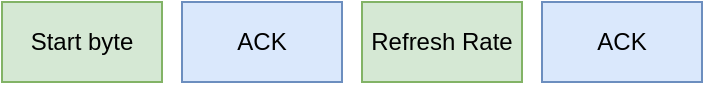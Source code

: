 <mxfile version="14.2.6" type="device"><diagram id="7xVmxONaWnaRn1j7BTMZ" name="Page-1"><mxGraphModel dx="1038" dy="591" grid="1" gridSize="10" guides="1" tooltips="1" connect="1" arrows="1" fold="1" page="1" pageScale="1" pageWidth="850" pageHeight="1100" math="0" shadow="0"><root><mxCell id="0"/><mxCell id="1" parent="0"/><mxCell id="R87p4cPbZ1aBcW3Xw6Wo-5" value="Start byte" style="rounded=0;whiteSpace=wrap;html=1;fillColor=#d5e8d4;strokeColor=#82b366;" vertex="1" parent="1"><mxGeometry x="240" y="160" width="80" height="40" as="geometry"/></mxCell><mxCell id="R87p4cPbZ1aBcW3Xw6Wo-6" value="ACK" style="rounded=0;whiteSpace=wrap;html=1;fillColor=#dae8fc;strokeColor=#6c8ebf;" vertex="1" parent="1"><mxGeometry x="330" y="160" width="80" height="40" as="geometry"/></mxCell><mxCell id="R87p4cPbZ1aBcW3Xw6Wo-7" value="Refresh Rate" style="rounded=0;whiteSpace=wrap;html=1;fillColor=#d5e8d4;strokeColor=#82b366;" vertex="1" parent="1"><mxGeometry x="420" y="160" width="80" height="40" as="geometry"/></mxCell><mxCell id="R87p4cPbZ1aBcW3Xw6Wo-8" value="ACK" style="rounded=0;whiteSpace=wrap;html=1;fillColor=#dae8fc;strokeColor=#6c8ebf;" vertex="1" parent="1"><mxGeometry x="510" y="160" width="80" height="40" as="geometry"/></mxCell></root></mxGraphModel></diagram></mxfile>